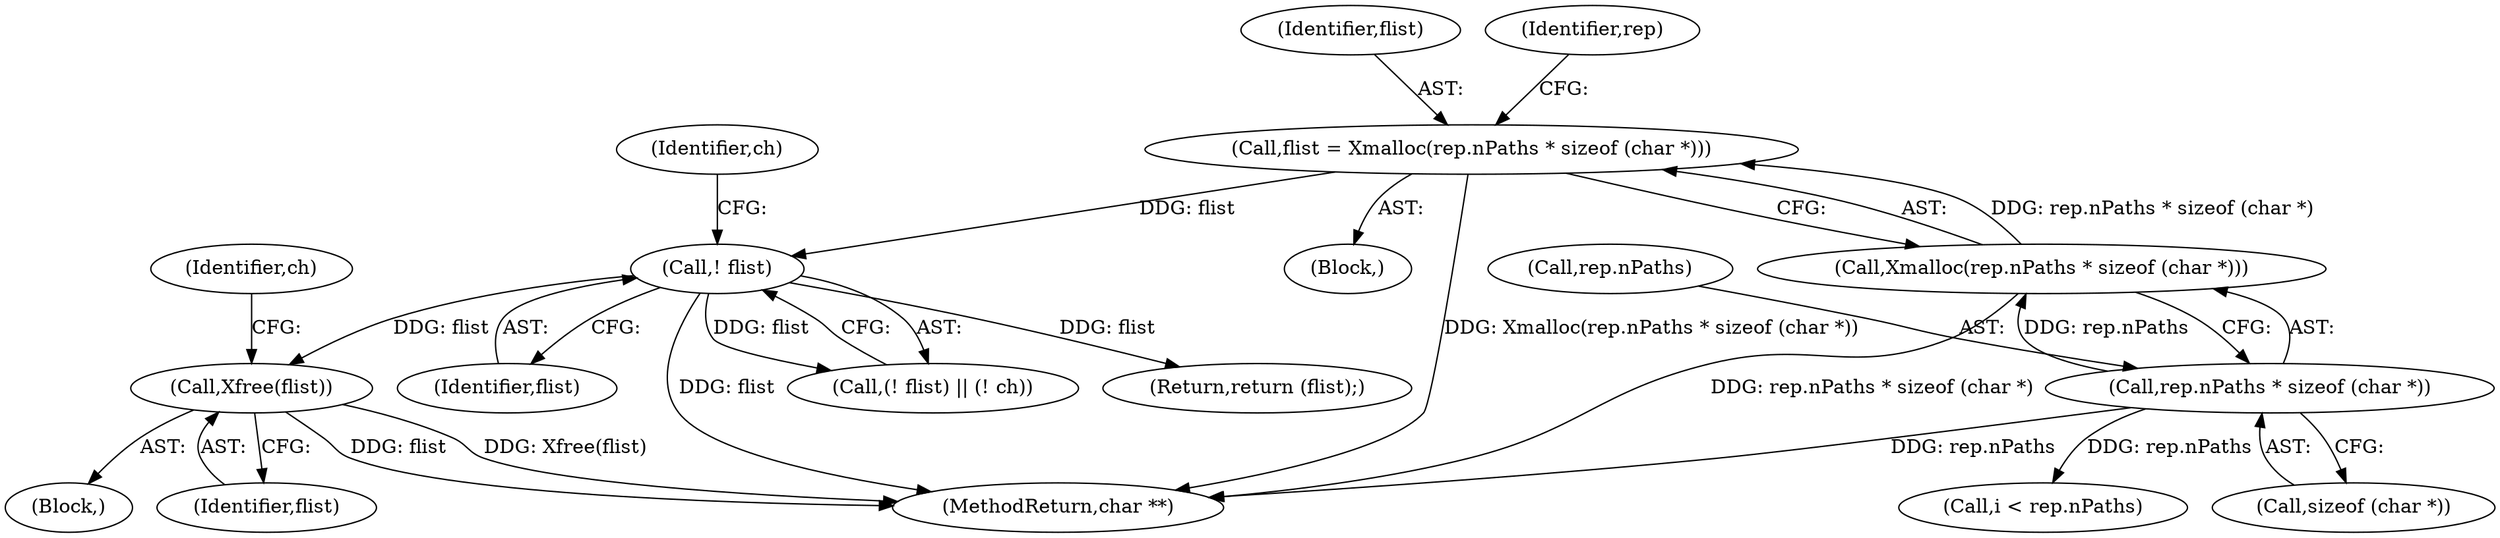 digraph "0_libx11_dbf72805fd9d7b1846fe9a11b46f3994bfc27fea@API" {
"1000191" [label="(Call,Xfree(flist))"];
"1000186" [label="(Call,! flist)"];
"1000151" [label="(Call,flist = Xmalloc(rep.nPaths * sizeof (char *)))"];
"1000153" [label="(Call,Xmalloc(rep.nPaths * sizeof (char *)))"];
"1000154" [label="(Call,rep.nPaths * sizeof (char *))"];
"1000186" [label="(Call,! flist)"];
"1000150" [label="(Block,)"];
"1000185" [label="(Call,(! flist) || (! ch))"];
"1000278" [label="(Return,return (flist);)"];
"1000192" [label="(Identifier,flist)"];
"1000226" [label="(Call,i < rep.nPaths)"];
"1000190" [label="(Block,)"];
"1000158" [label="(Call,sizeof (char *))"];
"1000155" [label="(Call,rep.nPaths)"];
"1000280" [label="(MethodReturn,char **)"];
"1000191" [label="(Call,Xfree(flist))"];
"1000187" [label="(Identifier,flist)"];
"1000153" [label="(Call,Xmalloc(rep.nPaths * sizeof (char *)))"];
"1000194" [label="(Identifier,ch)"];
"1000151" [label="(Call,flist = Xmalloc(rep.nPaths * sizeof (char *)))"];
"1000152" [label="(Identifier,flist)"];
"1000154" [label="(Call,rep.nPaths * sizeof (char *))"];
"1000189" [label="(Identifier,ch)"];
"1000163" [label="(Identifier,rep)"];
"1000191" -> "1000190"  [label="AST: "];
"1000191" -> "1000192"  [label="CFG: "];
"1000192" -> "1000191"  [label="AST: "];
"1000194" -> "1000191"  [label="CFG: "];
"1000191" -> "1000280"  [label="DDG: Xfree(flist)"];
"1000191" -> "1000280"  [label="DDG: flist"];
"1000186" -> "1000191"  [label="DDG: flist"];
"1000186" -> "1000185"  [label="AST: "];
"1000186" -> "1000187"  [label="CFG: "];
"1000187" -> "1000186"  [label="AST: "];
"1000189" -> "1000186"  [label="CFG: "];
"1000185" -> "1000186"  [label="CFG: "];
"1000186" -> "1000280"  [label="DDG: flist"];
"1000186" -> "1000185"  [label="DDG: flist"];
"1000151" -> "1000186"  [label="DDG: flist"];
"1000186" -> "1000278"  [label="DDG: flist"];
"1000151" -> "1000150"  [label="AST: "];
"1000151" -> "1000153"  [label="CFG: "];
"1000152" -> "1000151"  [label="AST: "];
"1000153" -> "1000151"  [label="AST: "];
"1000163" -> "1000151"  [label="CFG: "];
"1000151" -> "1000280"  [label="DDG: Xmalloc(rep.nPaths * sizeof (char *))"];
"1000153" -> "1000151"  [label="DDG: rep.nPaths * sizeof (char *)"];
"1000153" -> "1000154"  [label="CFG: "];
"1000154" -> "1000153"  [label="AST: "];
"1000153" -> "1000280"  [label="DDG: rep.nPaths * sizeof (char *)"];
"1000154" -> "1000153"  [label="DDG: rep.nPaths"];
"1000154" -> "1000158"  [label="CFG: "];
"1000155" -> "1000154"  [label="AST: "];
"1000158" -> "1000154"  [label="AST: "];
"1000154" -> "1000280"  [label="DDG: rep.nPaths"];
"1000154" -> "1000226"  [label="DDG: rep.nPaths"];
}
